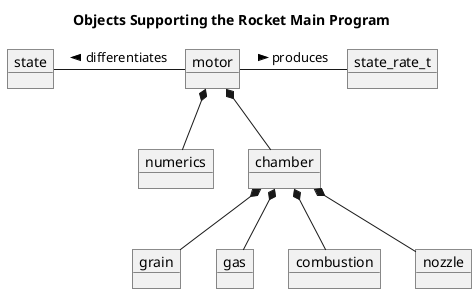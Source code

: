 @startuml
Title Objects Supporting the Rocket Main Program

  object motor
  object numerics
  object chamber
  object grain
  object gas
  object combustion
  object nozzle
  object state
  object state_rate_t

  motor -left- state : differentiates >
  motor -right- state_rate_t : produces >
  motor *-- numerics
  motor *-- chamber

  chamber *-- grain
  chamber *-- gas
  chamber *-- combustion
  chamber *-- nozzle

@enduml
